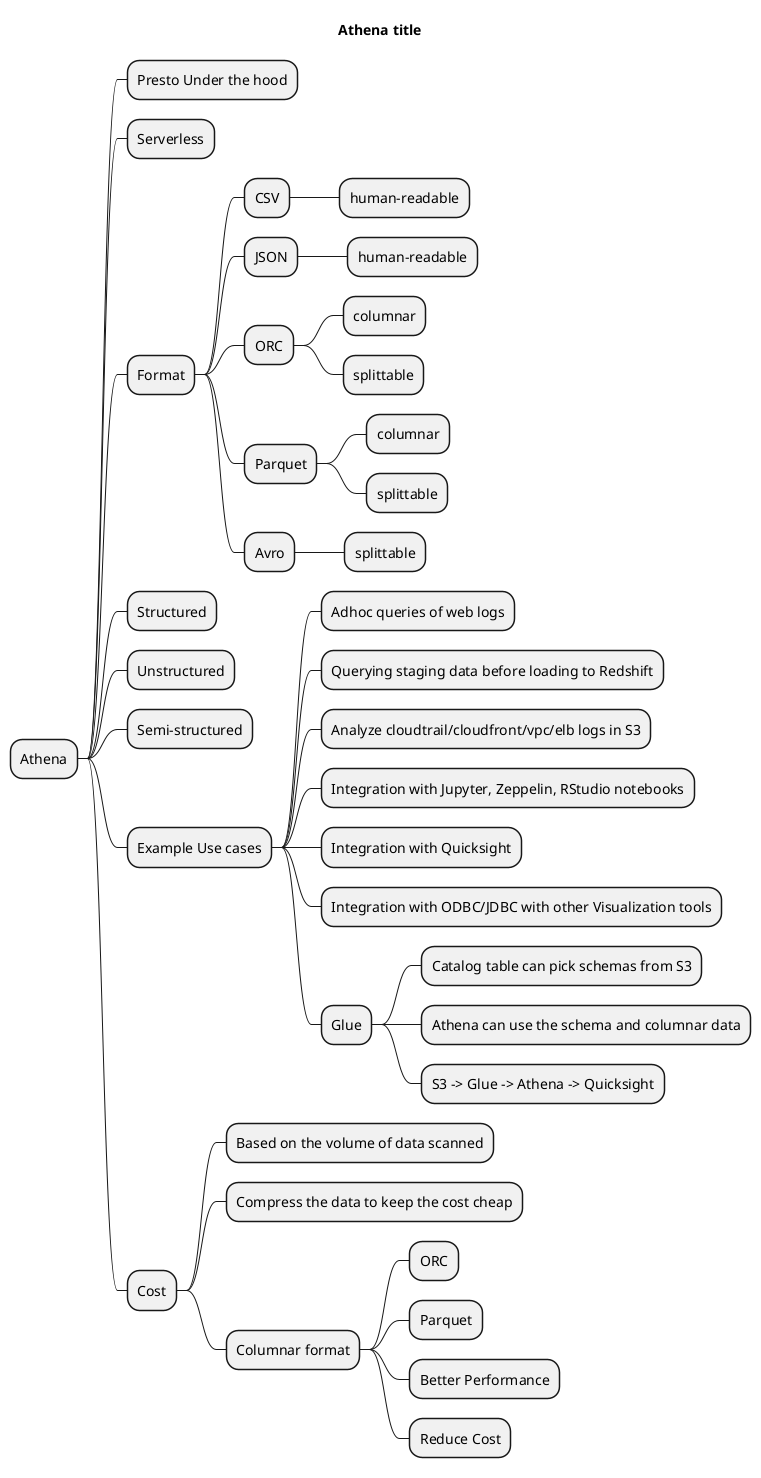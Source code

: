 @startmindmap
'https://plantuml.com/mindmap-diagram

title Athena title

+ Athena
++ Presto Under the hood
++ Serverless
++ Format
+++ CSV
++++ human-readable
+++ JSON
++++ human-readable
+++ ORC
++++ columnar
++++ splittable
+++ Parquet
++++ columnar
++++ splittable
+++ Avro
++++ splittable
++ Structured
++ Unstructured
++ Semi-structured
++ Example Use cases
+++ Adhoc queries of web logs
+++ Querying staging data before loading to Redshift
+++ Analyze cloudtrail/cloudfront/vpc/elb logs in S3
+++ Integration with Jupyter, Zeppelin, RStudio notebooks
+++ Integration with Quicksight
+++ Integration with ODBC/JDBC with other Visualization tools
+++ Glue
++++ Catalog table can pick schemas from S3
++++ Athena can use the schema and columnar data
++++ S3 -> Glue -> Athena -> Quicksight
++ Cost
+++ Based on the volume of data scanned
+++ Compress the data to keep the cost cheap
+++ Columnar format
++++ ORC
++++ Parquet
++++ Better Performance
++++ Reduce Cost


@endmindmap
